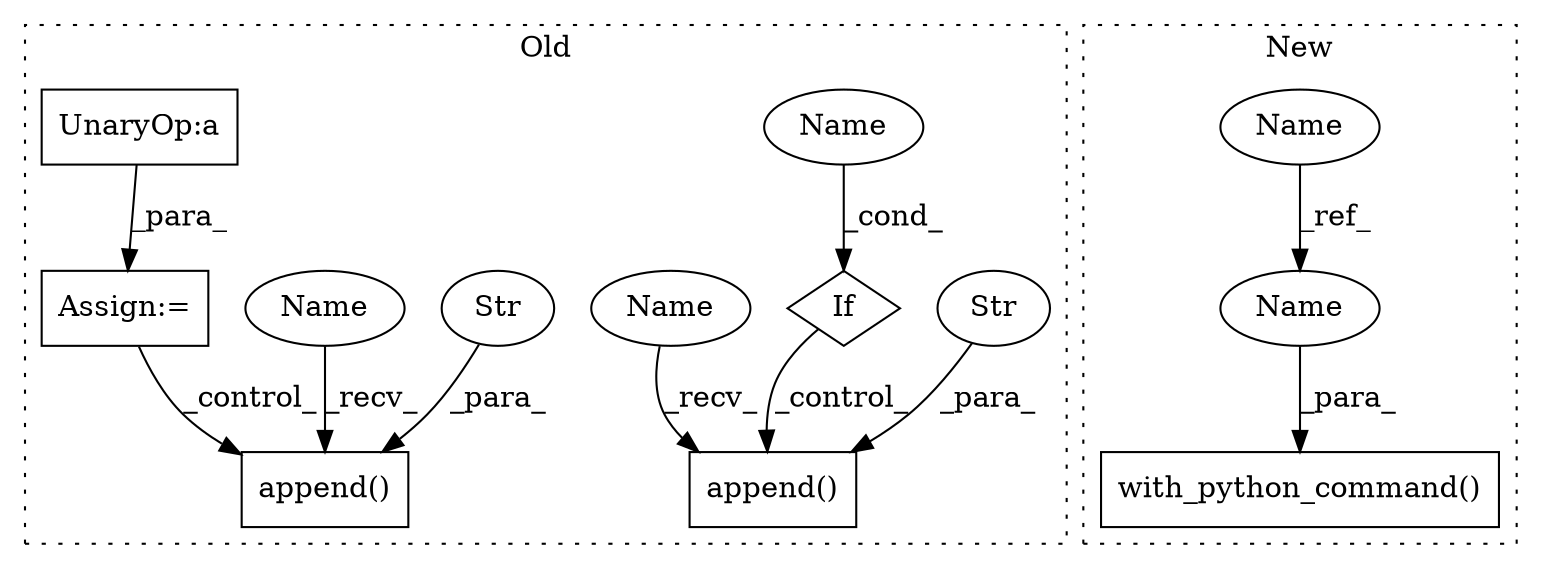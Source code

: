 digraph G {
subgraph cluster0 {
1 [label="If" a="96" s="10244" l="3" shape="diamond"];
3 [label="append()" a="75" s="10276,10291" l="11,1" shape="box"];
4 [label="Str" a="66" s="10287" l="4" shape="ellipse"];
5 [label="Name" a="87" s="10247" l="11" shape="ellipse"];
7 [label="append()" a="75" s="10215,10230" l="11,1" shape="box"];
8 [label="UnaryOp:a" a="61" s="10109" l="18" shape="box"];
9 [label="Str" a="66" s="10226" l="4" shape="ellipse"];
10 [label="Assign:=" a="68" s="10106" l="3" shape="box"];
12 [label="Name" a="87" s="10276" l="3" shape="ellipse"];
13 [label="Name" a="87" s="10215" l="3" shape="ellipse"];
label = "Old";
style="dotted";
}
subgraph cluster1 {
2 [label="with_python_command()" a="75" s="10260,10288" l="25,1" shape="box"];
6 [label="Name" a="87" s="8262" l="3" shape="ellipse"];
11 [label="Name" a="87" s="10285" l="3" shape="ellipse"];
label = "New";
style="dotted";
}
1 -> 3 [label="_control_"];
4 -> 3 [label="_para_"];
5 -> 1 [label="_cond_"];
6 -> 11 [label="_ref_"];
8 -> 10 [label="_para_"];
9 -> 7 [label="_para_"];
10 -> 7 [label="_control_"];
11 -> 2 [label="_para_"];
12 -> 3 [label="_recv_"];
13 -> 7 [label="_recv_"];
}